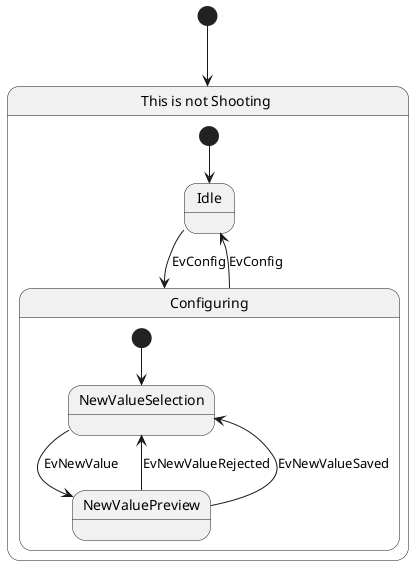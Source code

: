 {
  "sha1": "tgcp9o1ql8ofxgc2n3wga7iuz2jztnr",
  "insertion": {
    "when": "2024-06-04T17:28:46.182Z",
    "user": "plantuml@gmail.com"
  }
}
@startuml

set separator none

[*] --> NotShooting

state "This is not Shooting " as NotShooting begin
  [*] --> Idle
  Idle --> Configuring : EvConfig
  Configuring --> Idle : EvConfig
end state

state Configuring {
  [*] --> NewValueSelection
  NewValueSelection --> NewValuePreview : EvNewValue
  NewValuePreview --> NewValueSelection : EvNewValueRejected
  NewValuePreview --> NewValueSelection : EvNewValueSaved
}

@enduml
